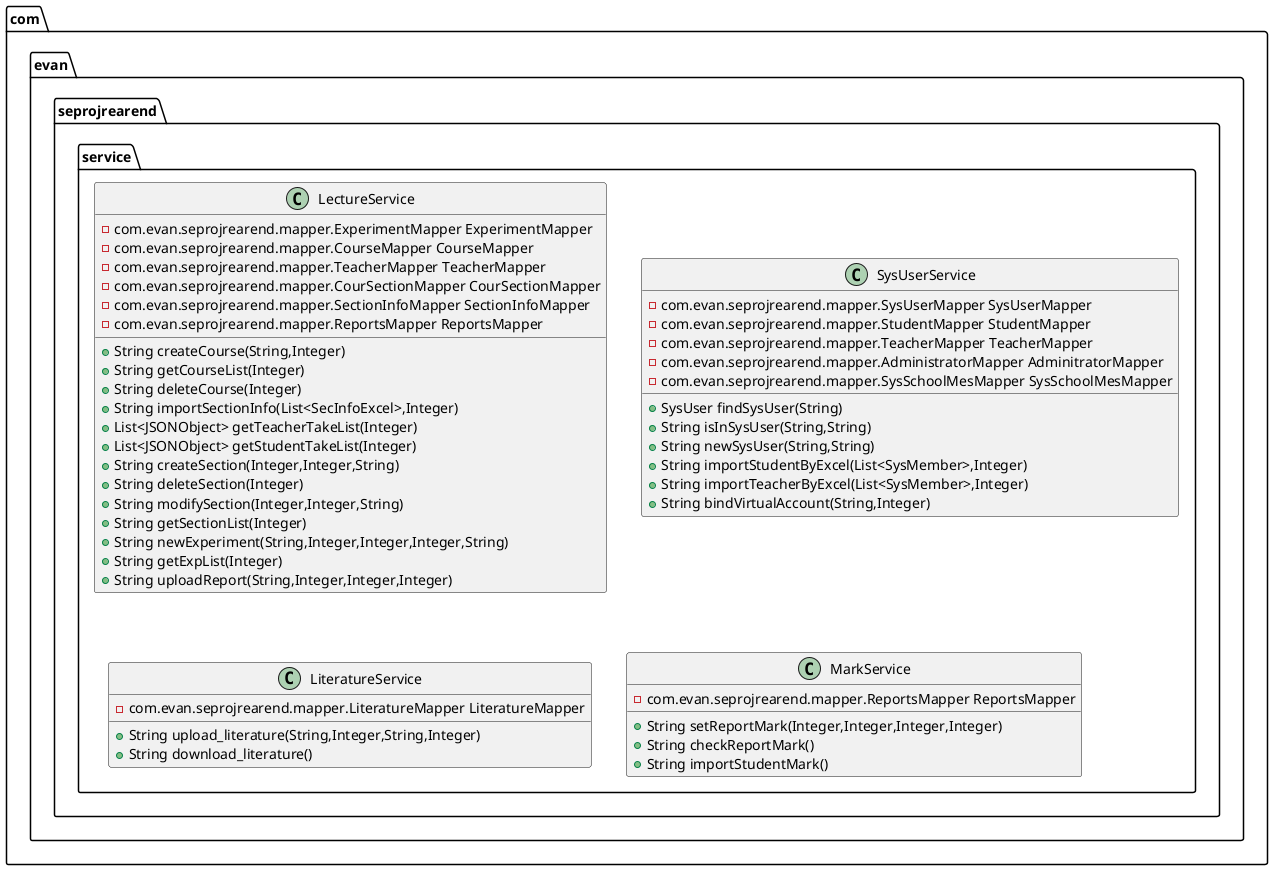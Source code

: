 @startuml
class com.evan.seprojrearend.service.LectureService {
- com.evan.seprojrearend.mapper.ExperimentMapper ExperimentMapper
- com.evan.seprojrearend.mapper.CourseMapper CourseMapper
- com.evan.seprojrearend.mapper.TeacherMapper TeacherMapper
- com.evan.seprojrearend.mapper.CourSectionMapper CourSectionMapper
- com.evan.seprojrearend.mapper.SectionInfoMapper SectionInfoMapper
- com.evan.seprojrearend.mapper.ReportsMapper ReportsMapper
+ String createCourse(String,Integer)
+ String getCourseList(Integer)
+ String deleteCourse(Integer)
+ String importSectionInfo(List<SecInfoExcel>,Integer)
+ List<JSONObject> getTeacherTakeList(Integer)
+ List<JSONObject> getStudentTakeList(Integer)
+ String createSection(Integer,Integer,String)
+ String deleteSection(Integer)
+ String modifySection(Integer,Integer,String)
+ String getSectionList(Integer)
+ String newExperiment(String,Integer,Integer,Integer,String)
+ String getExpList(Integer)
+ String uploadReport(String,Integer,Integer,Integer)
}
class com.evan.seprojrearend.service.SysUserService {
- com.evan.seprojrearend.mapper.SysUserMapper SysUserMapper
- com.evan.seprojrearend.mapper.StudentMapper StudentMapper
- com.evan.seprojrearend.mapper.TeacherMapper TeacherMapper
- com.evan.seprojrearend.mapper.AdministratorMapper AdminitratorMapper
- com.evan.seprojrearend.mapper.SysSchoolMesMapper SysSchoolMesMapper
+ SysUser findSysUser(String)
+ String isInSysUser(String,String)
+ String newSysUser(String,String)
+ String importStudentByExcel(List<SysMember>,Integer)
+ String importTeacherByExcel(List<SysMember>,Integer)
+ String bindVirtualAccount(String,Integer)
}
class com.evan.seprojrearend.service.LiteratureService {
- com.evan.seprojrearend.mapper.LiteratureMapper LiteratureMapper
+ String upload_literature(String,Integer,String,Integer)
+ String download_literature()
}
class com.evan.seprojrearend.service.MarkService {
- com.evan.seprojrearend.mapper.ReportsMapper ReportsMapper
+ String setReportMark(Integer,Integer,Integer,Integer)
+ String checkReportMark()
+ String importStudentMark()
}
@enduml